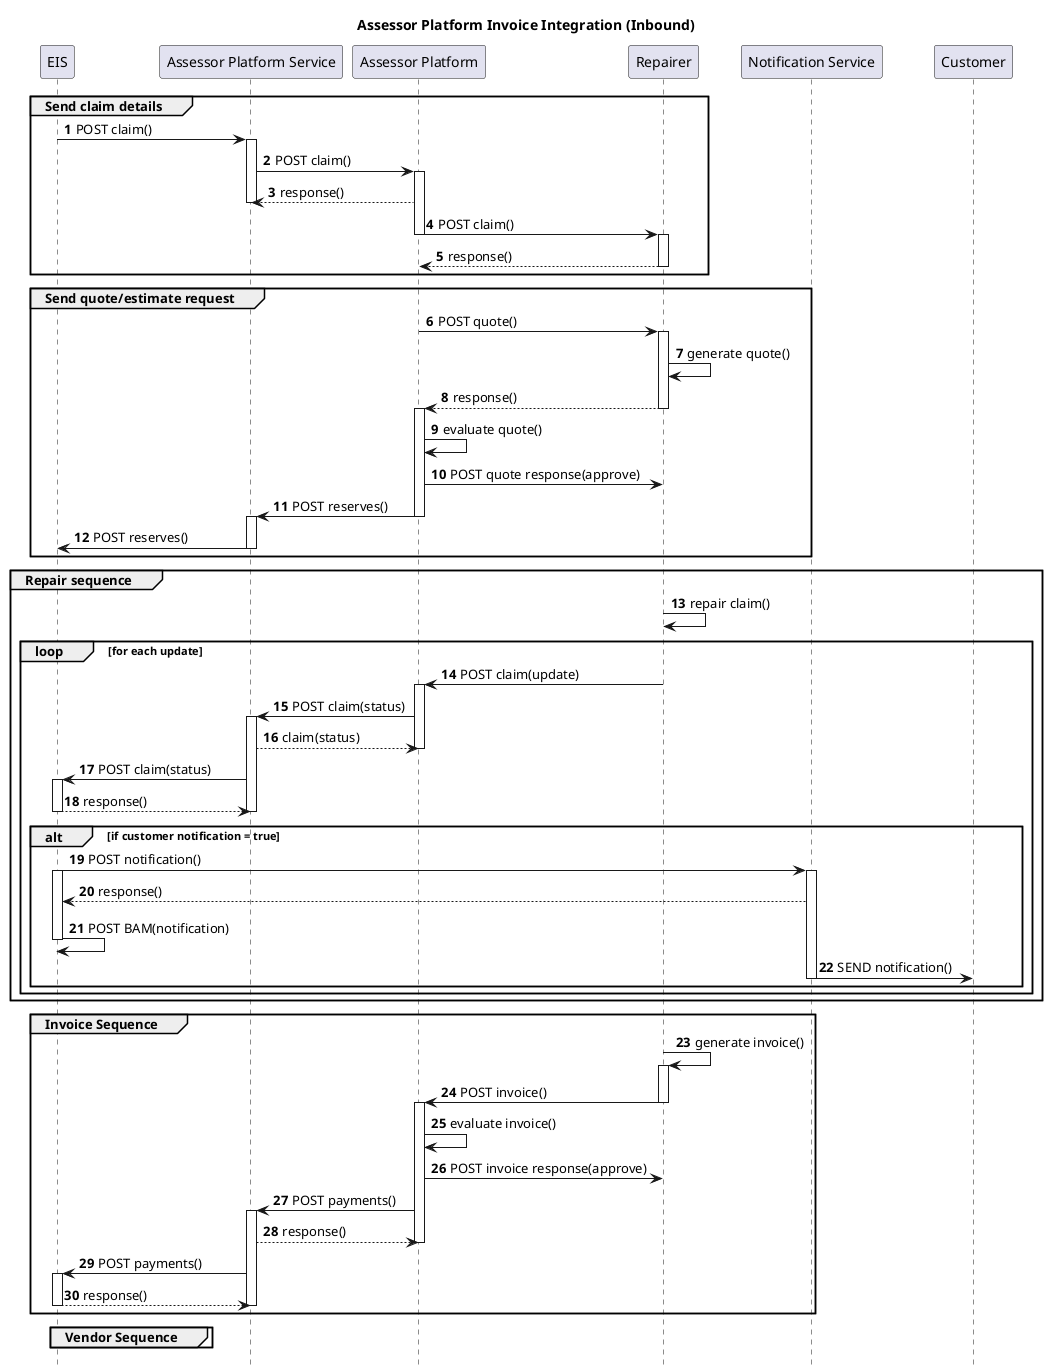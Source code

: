 @startuml Claim Status Managment Service - Sequence
'!theme sketchy-outline

title Assessor Platform Invoice Integration (Inbound)

'Style
hide footbox
skinparam TitleBorderThickness 0
' skinparam responseMessageBelowArrow true
' skinparam shadowing true
skinparam defaultFontName Raleway
autonumber

participant EIS
participant "Assessor Platform Service" as APS
participant "Assessor Platform" as APM
participant "Repairer" as RPR
participant "Notification Service" as NS
participant "Customer" as CS


group Send claim details
    EIS -> APS: POST claim()
    activate APS
    'APS --> EIS: response()

    APS -> APM: POST claim()
    activate APM
    APM --> APS: response()

    deactivate APS

    APM -> RPR: POST claim()
    deactivate APM
    activate RPR
    RPR --> APM: response()
    deactivate RPR
end

group Send quote/estimate request
    APM -> RPR: POST quote()
    activate RPR
    RPR -> RPR: generate quote()
    return response()
    deactivate RPR
    activate APM
    APM -> APM: evaluate quote()
    APM -> RPR: POST quote response(approve)

    APM -> APS: POST reserves()
    deactivate APM
    activate APS

    APS -> EIS: POST reserves()
    deactivate APS
    deactivate APM
end

group Repair sequence
    activate RPR
    RPR -> RPR: repair claim()

    loop for each update
        RPR -> APM: POST claim(update)
        deactivate RPR
        activate APM

        APM -> APS: POST claim(status)
        activate APS
        APS --> APM: claim(status)
        deactivate APM

        APS -> EIS: POST claim(status)
        activate EIS
        EIS --> APS: response()
        deactivate APS
        deactivate EIS

        alt if customer notification = true

            EIS -> NS: POST notification()
            activate EIS
            activate NS
            NS --> EIS: response()
            EIS -> EIS: POST BAM(notification)
            deactivate EIS
            NS -> CS: SEND notification()
            deactivate NS
        end
    end
end

group Invoice Sequence
    RPR -> RPR: generate invoice()
    activate RPR

    RPR -> APM: POST invoice()
    deactivate RPR
    activate APM
    APM -> APM: evaluate invoice()
    APM -> RPR: POST invoice response(approve)

    APM -> APS: POST payments()
    activate APS
    APS --> APM: response()
    deactivate APM

    APS -> EIS: POST payments()
    activate EIS
    EIS --> APS: response()
    deactivate APS
    deactivate EIS
    deactivate APM
end

group Vendor Sequence

end

@enduml